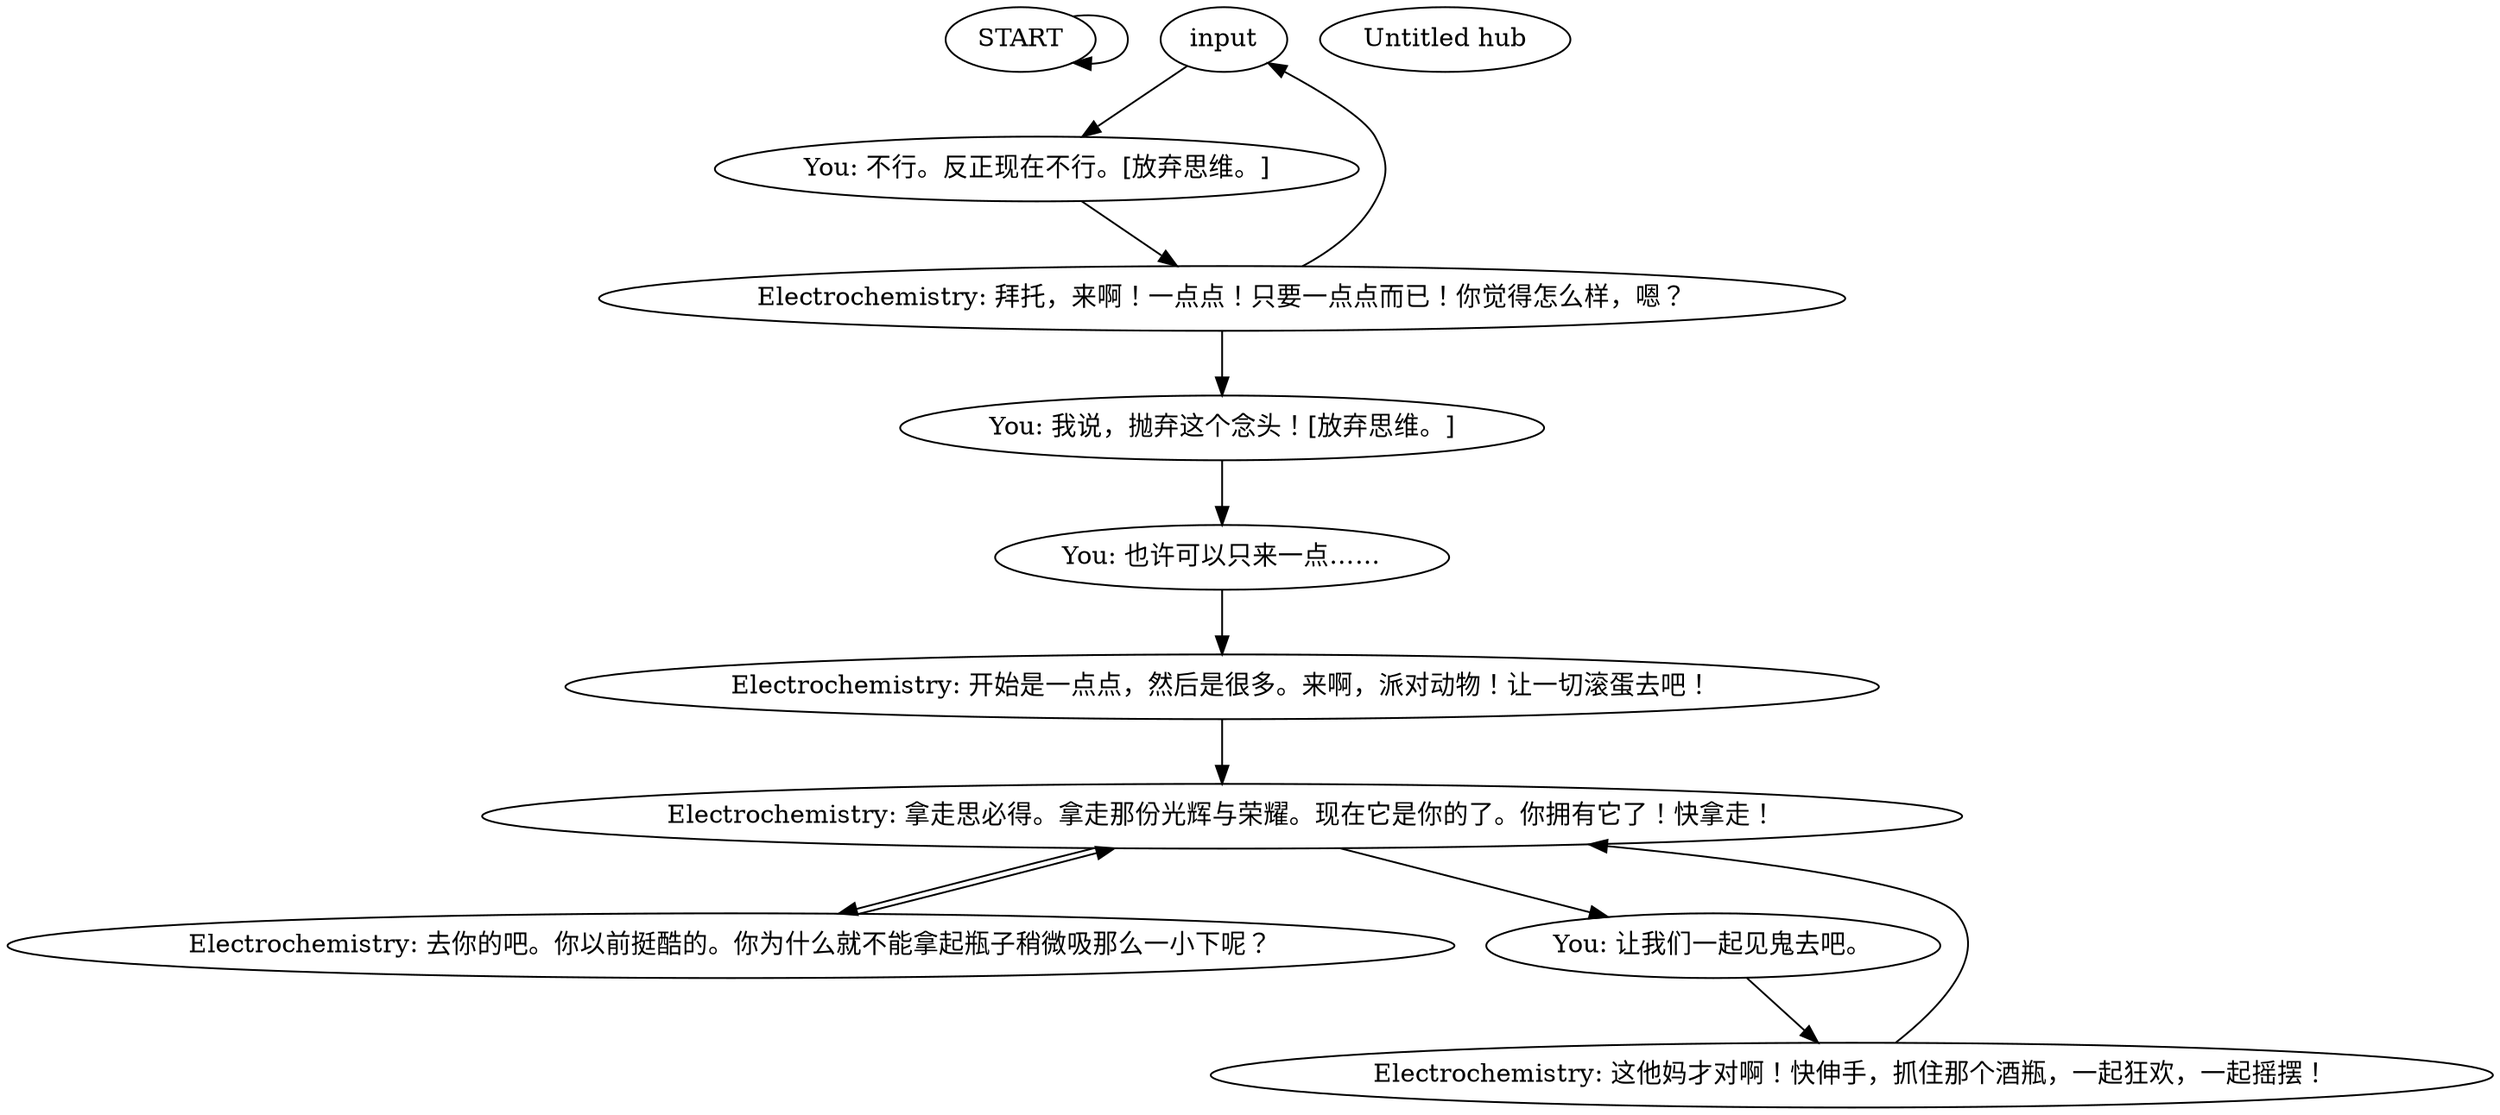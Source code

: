 # APT ORB / electrochem after picking up speed
# Upon picking up the speed, electrochem chimes in. Needs a wa to go away if you give it up to cuno or take it yourself?
# ==================================================
digraph G {
	  0 [label="START"];
	  1 [label="input"];
	  2 [label="You: 也许可以只来一点……"];
	  3 [label="Electrochemistry: 去你的吧。你以前挺酷的。你为什么就不能拿起瓶子稍微吸那么一小下呢？"];
	  4 [label="You: 不行。反正现在不行。[放弃思维。]"];
	  5 [label="Electrochemistry: 拿走思必得。拿走那份光辉与荣耀。现在它是你的了。你拥有它了！快拿走！"];
	  6 [label="Untitled hub"];
	  7 [label="You: 我说，抛弃这个念头！[放弃思维。]"];
	  8 [label="Electrochemistry: 开始是一点点，然后是很多。来啊，派对动物！让一切滚蛋去吧！"];
	  9 [label="Electrochemistry: 拜托，来啊！一点点！只要一点点而已！你觉得怎么样，嗯？"];
	  10 [label="Electrochemistry: 这他妈才对啊！快伸手，抓住那个酒瓶，一起狂欢，一起摇摆！"];
	  11 [label="You: 让我们一起见鬼去吧。"];
	  0 -> 0
	  1 -> 4
	  2 -> 8
	  3 -> 5
	  4 -> 9
	  5 -> 3
	  5 -> 11
	  7 -> 2
	  8 -> 5
	  9 -> 1
	  9 -> 7
	  10 -> 5
	  11 -> 10
}


